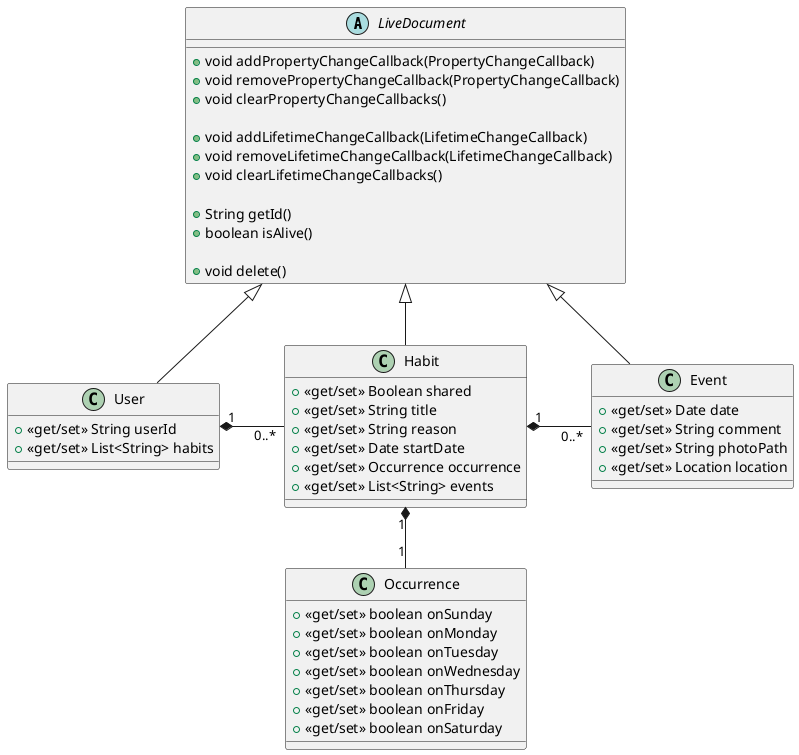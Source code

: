 @startuml

abstract class LiveDocument {
    +void addPropertyChangeCallback(PropertyChangeCallback)
    +void removePropertyChangeCallback(PropertyChangeCallback)
    +void clearPropertyChangeCallbacks()

    +void addLifetimeChangeCallback(LifetimeChangeCallback)
    +void removeLifetimeChangeCallback(LifetimeChangeCallback)
    +void clearLifetimeChangeCallbacks()

    +String getId()
    +boolean isAlive()

    +void delete()
}

class Occurrence {
    +<<get/set>> boolean onSunday
    +<<get/set>> boolean onMonday
    +<<get/set>> boolean onTuesday
    +<<get/set>> boolean onWednesday
    +<<get/set>> boolean onThursday
    +<<get/set>> boolean onFriday
    +<<get/set>> boolean onSaturday
}

class Event {
    +<<get/set>> Date date
    +<<get/set>> String comment
    +<<get/set>> String photoPath
    +<<get/set>> Location location
}

class Habit {
    +<<get/set>> Boolean shared
    +<<get/set>> String title
    +<<get/set>> String reason
    +<<get/set>> Date startDate
    +<<get/set>> Occurrence occurrence
    +<<get/set>> List<String> events
}

class User {
    +<<get/set>> String userId
    +<<get/set>> List<String> habits
}

LiveDocument <|-- Habit
LiveDocument <|-- Event
LiveDocument <|-- User

User "1" *- "0..*" Habit : \t
Habit "1" *- "0..*" Event : \t

Habit "1" *-- "1" Occurrence

@enduml